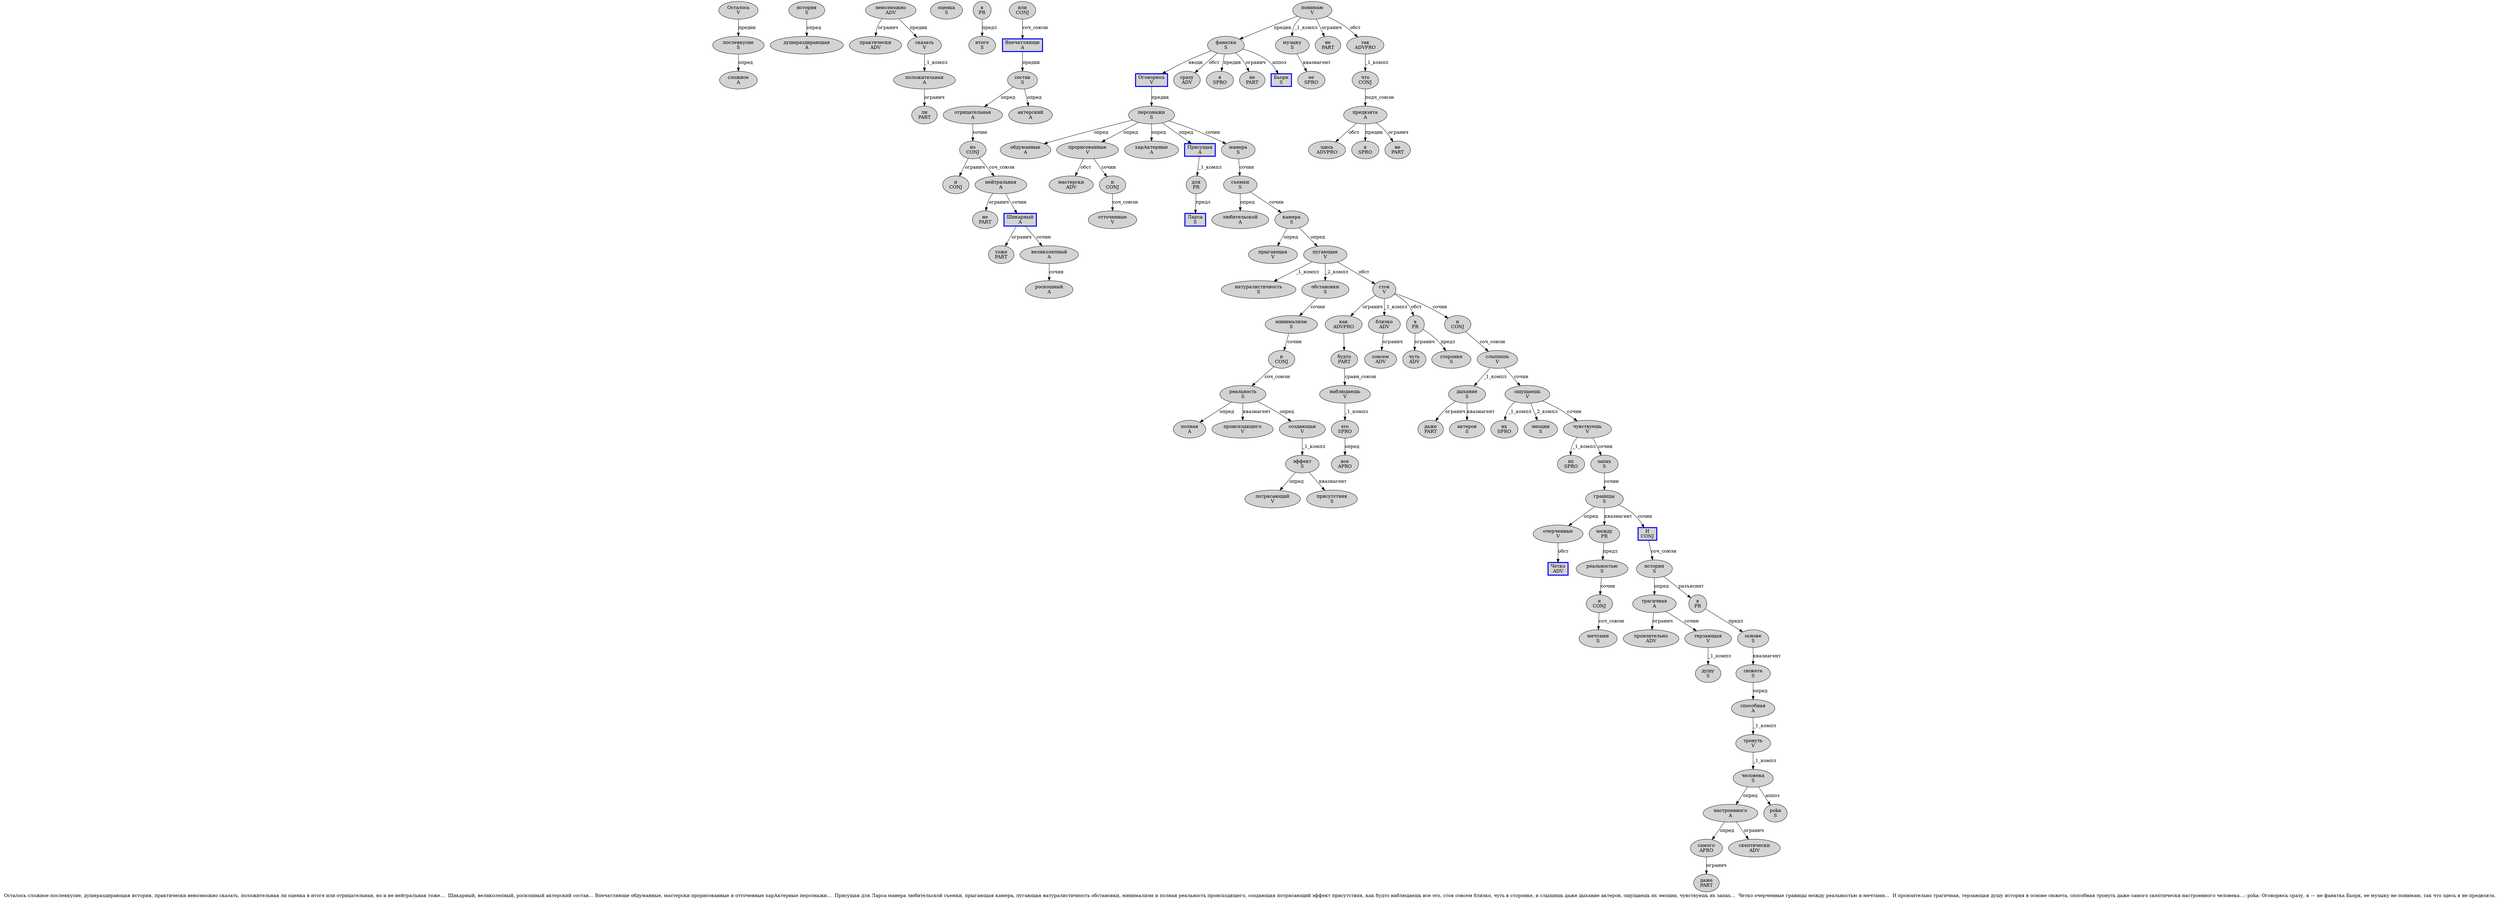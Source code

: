 digraph SENTENCE_951 {
	graph [label="Осталось сложное послевкусие, душераздирающая история, практически невозможно сказать, положительная ли оценка в итоге или отрицательная, но и не нейтральная тоже…  Шикарный, великолепный, роскошный актерский состав… Впечатляюще обдуманные, мастерски прорисованные и отточенные харАктерные персонажи…  Присущая для Ларса манера любительской съемки, прыгающая камера, пугающая натуралистичность обстановки, минимализм и полная реальность происходящего, создающая потрясающий эффект присутствия, как будто наблюдаешь все это, стоя совсем близко, чуть в сторонке, и слышишь даже дыхание актеров, ощущаешь их эмоции, чувствуешь их запах…  Четко очерченные границы между реальностью и мечтами…  И пронзительно трагичная, терзающая душу история в основе сюжета, способная тронуть даже самого скептически настроенного человека…: poka: Оговорюсь сразу, я — не фанатка Бьорк, ее музыку не понимаю, так что здесь я не предвзята."]
	node [style=filled]
		0 [label="Осталось
V" color="" fillcolor=lightgray penwidth=1 shape=ellipse]
		1 [label="сложное
A" color="" fillcolor=lightgray penwidth=1 shape=ellipse]
		2 [label="послевкусие
S" color="" fillcolor=lightgray penwidth=1 shape=ellipse]
		4 [label="душераздирающая
A" color="" fillcolor=lightgray penwidth=1 shape=ellipse]
		5 [label="история
S" color="" fillcolor=lightgray penwidth=1 shape=ellipse]
		7 [label="практически
ADV" color="" fillcolor=lightgray penwidth=1 shape=ellipse]
		8 [label="невозможно
ADV" color="" fillcolor=lightgray penwidth=1 shape=ellipse]
		9 [label="сказать
V" color="" fillcolor=lightgray penwidth=1 shape=ellipse]
		11 [label="положительная
A" color="" fillcolor=lightgray penwidth=1 shape=ellipse]
		12 [label="ли
PART" color="" fillcolor=lightgray penwidth=1 shape=ellipse]
		13 [label="оценка
S" color="" fillcolor=lightgray penwidth=1 shape=ellipse]
		14 [label="в
PR" color="" fillcolor=lightgray penwidth=1 shape=ellipse]
		15 [label="итоге
S" color="" fillcolor=lightgray penwidth=1 shape=ellipse]
		16 [label="или
CONJ" color="" fillcolor=lightgray penwidth=1 shape=ellipse]
		17 [label="отрицательная
A" color="" fillcolor=lightgray penwidth=1 shape=ellipse]
		19 [label="но
CONJ" color="" fillcolor=lightgray penwidth=1 shape=ellipse]
		20 [label="и
CONJ" color="" fillcolor=lightgray penwidth=1 shape=ellipse]
		21 [label="не
PART" color="" fillcolor=lightgray penwidth=1 shape=ellipse]
		22 [label="нейтральная
A" color="" fillcolor=lightgray penwidth=1 shape=ellipse]
		23 [label="тоже
PART" color="" fillcolor=lightgray penwidth=1 shape=ellipse]
		25 [label="Шикарный
A" color=blue fillcolor=lightgray penwidth=3 shape=box]
		27 [label="великолепный
A" color="" fillcolor=lightgray penwidth=1 shape=ellipse]
		29 [label="роскошный
A" color="" fillcolor=lightgray penwidth=1 shape=ellipse]
		30 [label="актерский
A" color="" fillcolor=lightgray penwidth=1 shape=ellipse]
		31 [label="состав
S" color="" fillcolor=lightgray penwidth=1 shape=ellipse]
		33 [label="Впечатляюще
A" color=blue fillcolor=lightgray penwidth=3 shape=box]
		34 [label="обдуманные
A" color="" fillcolor=lightgray penwidth=1 shape=ellipse]
		36 [label="мастерски
ADV" color="" fillcolor=lightgray penwidth=1 shape=ellipse]
		37 [label="прорисованные
V" color="" fillcolor=lightgray penwidth=1 shape=ellipse]
		38 [label="и
CONJ" color="" fillcolor=lightgray penwidth=1 shape=ellipse]
		39 [label="отточенные
V" color="" fillcolor=lightgray penwidth=1 shape=ellipse]
		40 [label="харАктерные
A" color="" fillcolor=lightgray penwidth=1 shape=ellipse]
		41 [label="персонажи
S" color="" fillcolor=lightgray penwidth=1 shape=ellipse]
		43 [label="Присущая
A" color=blue fillcolor=lightgray penwidth=3 shape=box]
		44 [label="для
PR" color="" fillcolor=lightgray penwidth=1 shape=ellipse]
		45 [label="Ларса
S" color=blue fillcolor=lightgray penwidth=3 shape=box]
		46 [label="манера
S" color="" fillcolor=lightgray penwidth=1 shape=ellipse]
		47 [label="любительской
A" color="" fillcolor=lightgray penwidth=1 shape=ellipse]
		48 [label="съемки
S" color="" fillcolor=lightgray penwidth=1 shape=ellipse]
		50 [label="прыгающая
V" color="" fillcolor=lightgray penwidth=1 shape=ellipse]
		51 [label="камера
S" color="" fillcolor=lightgray penwidth=1 shape=ellipse]
		53 [label="пугающая
V" color="" fillcolor=lightgray penwidth=1 shape=ellipse]
		54 [label="натуралистичность
S" color="" fillcolor=lightgray penwidth=1 shape=ellipse]
		55 [label="обстановки
S" color="" fillcolor=lightgray penwidth=1 shape=ellipse]
		57 [label="минимализм
S" color="" fillcolor=lightgray penwidth=1 shape=ellipse]
		58 [label="и
CONJ" color="" fillcolor=lightgray penwidth=1 shape=ellipse]
		59 [label="полная
A" color="" fillcolor=lightgray penwidth=1 shape=ellipse]
		60 [label="реальность
S" color="" fillcolor=lightgray penwidth=1 shape=ellipse]
		61 [label="происходящего
V" color="" fillcolor=lightgray penwidth=1 shape=ellipse]
		63 [label="создающая
V" color="" fillcolor=lightgray penwidth=1 shape=ellipse]
		64 [label="потрясающий
V" color="" fillcolor=lightgray penwidth=1 shape=ellipse]
		65 [label="эффект
S" color="" fillcolor=lightgray penwidth=1 shape=ellipse]
		66 [label="присутствия
S" color="" fillcolor=lightgray penwidth=1 shape=ellipse]
		68 [label="как
ADVPRO" color="" fillcolor=lightgray penwidth=1 shape=ellipse]
		69 [label="будто
PART" color="" fillcolor=lightgray penwidth=1 shape=ellipse]
		70 [label="наблюдаешь
V" color="" fillcolor=lightgray penwidth=1 shape=ellipse]
		71 [label="все
APRO" color="" fillcolor=lightgray penwidth=1 shape=ellipse]
		72 [label="это
SPRO" color="" fillcolor=lightgray penwidth=1 shape=ellipse]
		74 [label="стоя
V" color="" fillcolor=lightgray penwidth=1 shape=ellipse]
		75 [label="совсем
ADV" color="" fillcolor=lightgray penwidth=1 shape=ellipse]
		76 [label="близко
ADV" color="" fillcolor=lightgray penwidth=1 shape=ellipse]
		78 [label="чуть
ADV" color="" fillcolor=lightgray penwidth=1 shape=ellipse]
		79 [label="в
PR" color="" fillcolor=lightgray penwidth=1 shape=ellipse]
		80 [label="сторонке
S" color="" fillcolor=lightgray penwidth=1 shape=ellipse]
		82 [label="и
CONJ" color="" fillcolor=lightgray penwidth=1 shape=ellipse]
		83 [label="слышишь
V" color="" fillcolor=lightgray penwidth=1 shape=ellipse]
		84 [label="даже
PART" color="" fillcolor=lightgray penwidth=1 shape=ellipse]
		85 [label="дыхание
S" color="" fillcolor=lightgray penwidth=1 shape=ellipse]
		86 [label="актеров
S" color="" fillcolor=lightgray penwidth=1 shape=ellipse]
		88 [label="ощущаешь
V" color="" fillcolor=lightgray penwidth=1 shape=ellipse]
		89 [label="их
SPRO" color="" fillcolor=lightgray penwidth=1 shape=ellipse]
		90 [label="эмоции
S" color="" fillcolor=lightgray penwidth=1 shape=ellipse]
		92 [label="чувствуешь
V" color="" fillcolor=lightgray penwidth=1 shape=ellipse]
		93 [label="их
SPRO" color="" fillcolor=lightgray penwidth=1 shape=ellipse]
		94 [label="запах
S" color="" fillcolor=lightgray penwidth=1 shape=ellipse]
		96 [label="Четко
ADV" color=blue fillcolor=lightgray penwidth=3 shape=box]
		97 [label="очерченные
V" color="" fillcolor=lightgray penwidth=1 shape=ellipse]
		98 [label="границы
S" color="" fillcolor=lightgray penwidth=1 shape=ellipse]
		99 [label="между
PR" color="" fillcolor=lightgray penwidth=1 shape=ellipse]
		100 [label="реальностью
S" color="" fillcolor=lightgray penwidth=1 shape=ellipse]
		101 [label="и
CONJ" color="" fillcolor=lightgray penwidth=1 shape=ellipse]
		102 [label="мечтами
S" color="" fillcolor=lightgray penwidth=1 shape=ellipse]
		104 [label="И
CONJ" color=blue fillcolor=lightgray penwidth=3 shape=box]
		105 [label="пронзительно
ADV" color="" fillcolor=lightgray penwidth=1 shape=ellipse]
		106 [label="трагичная
A" color="" fillcolor=lightgray penwidth=1 shape=ellipse]
		108 [label="терзающая
V" color="" fillcolor=lightgray penwidth=1 shape=ellipse]
		109 [label="душу
S" color="" fillcolor=lightgray penwidth=1 shape=ellipse]
		110 [label="история
S" color="" fillcolor=lightgray penwidth=1 shape=ellipse]
		111 [label="в
PR" color="" fillcolor=lightgray penwidth=1 shape=ellipse]
		112 [label="основе
S" color="" fillcolor=lightgray penwidth=1 shape=ellipse]
		113 [label="сюжета
S" color="" fillcolor=lightgray penwidth=1 shape=ellipse]
		115 [label="способная
A" color="" fillcolor=lightgray penwidth=1 shape=ellipse]
		116 [label="тронуть
V" color="" fillcolor=lightgray penwidth=1 shape=ellipse]
		117 [label="даже
PART" color="" fillcolor=lightgray penwidth=1 shape=ellipse]
		118 [label="самого
APRO" color="" fillcolor=lightgray penwidth=1 shape=ellipse]
		119 [label="скептически
ADV" color="" fillcolor=lightgray penwidth=1 shape=ellipse]
		120 [label="настроенного
A" color="" fillcolor=lightgray penwidth=1 shape=ellipse]
		121 [label="человека
S" color="" fillcolor=lightgray penwidth=1 shape=ellipse]
		124 [label="poka
S" color="" fillcolor=lightgray penwidth=1 shape=ellipse]
		126 [label="Оговорюсь
V" color=blue fillcolor=lightgray penwidth=3 shape=box]
		127 [label="сразу
ADV" color="" fillcolor=lightgray penwidth=1 shape=ellipse]
		129 [label="я
SPRO" color="" fillcolor=lightgray penwidth=1 shape=ellipse]
		131 [label="не
PART" color="" fillcolor=lightgray penwidth=1 shape=ellipse]
		132 [label="фанатка
S" color="" fillcolor=lightgray penwidth=1 shape=ellipse]
		133 [label="Бьорк
S" color=blue fillcolor=lightgray penwidth=3 shape=box]
		135 [label="ее
SPRO" color="" fillcolor=lightgray penwidth=1 shape=ellipse]
		136 [label="музыку
S" color="" fillcolor=lightgray penwidth=1 shape=ellipse]
		137 [label="не
PART" color="" fillcolor=lightgray penwidth=1 shape=ellipse]
		138 [label="понимаю
V" color="" fillcolor=lightgray penwidth=1 shape=ellipse]
		140 [label="так
ADVPRO" color="" fillcolor=lightgray penwidth=1 shape=ellipse]
		141 [label="что
CONJ" color="" fillcolor=lightgray penwidth=1 shape=ellipse]
		142 [label="здесь
ADVPRO" color="" fillcolor=lightgray penwidth=1 shape=ellipse]
		143 [label="я
SPRO" color="" fillcolor=lightgray penwidth=1 shape=ellipse]
		144 [label="не
PART" color="" fillcolor=lightgray penwidth=1 shape=ellipse]
		145 [label="предвзята
A" color="" fillcolor=lightgray penwidth=1 shape=ellipse]
			17 -> 19 [label="сочин"]
			106 -> 105 [label="огранич"]
			106 -> 108 [label="сочин"]
			99 -> 100 [label="предл"]
			126 -> 41 [label="предик"]
			9 -> 11 [label="_1_компл"]
			116 -> 121 [label="_1_компл"]
			55 -> 57 [label="сочин"]
			48 -> 47 [label="опред"]
			48 -> 51 [label="сочин"]
			113 -> 115 [label="опред"]
			112 -> 113 [label="квазиагент"]
			85 -> 84 [label="огранич"]
			85 -> 86 [label="квазиагент"]
			11 -> 12 [label="огранич"]
			88 -> 89 [label="_1_компл"]
			88 -> 90 [label="_2_компл"]
			88 -> 92 [label="сочин"]
			121 -> 120 [label="опред"]
			121 -> 124 [label="аппоз"]
			25 -> 23 [label="огранич"]
			25 -> 27 [label="сочин"]
			27 -> 29 [label="сочин"]
			141 -> 145 [label="подч_союзн"]
			140 -> 141 [label="_1_компл"]
			57 -> 58 [label="сочин"]
			8 -> 7 [label="огранич"]
			8 -> 9 [label="предик"]
			115 -> 116 [label="_1_компл"]
			14 -> 15 [label="предл"]
			58 -> 60 [label="соч_союзн"]
			69 -> 70 [label="сравн_союзн"]
			53 -> 54 [label="_1_компл"]
			53 -> 55 [label="_2_компл"]
			53 -> 74 [label="обст"]
			76 -> 75 [label="огранич"]
			31 -> 17 [label="опред"]
			31 -> 30 [label="опред"]
			101 -> 102 [label="соч_союзн"]
			110 -> 106 [label="опред"]
			110 -> 111 [label="разъяснит"]
			43 -> 44 [label="_1_компл"]
			41 -> 34 [label="опред"]
			41 -> 37 [label="опред"]
			41 -> 40 [label="опред"]
			41 -> 43 [label="опред"]
			41 -> 46 [label="сочин"]
			136 -> 135 [label="квазиагент"]
			38 -> 39 [label="соч_союзн"]
			98 -> 97 [label="опред"]
			98 -> 99 [label="квазиагент"]
			98 -> 104 [label="сочин"]
			94 -> 98 [label="сочин"]
			111 -> 112 [label="предл"]
			118 -> 117 [label="огранич"]
			37 -> 36 [label="обст"]
			37 -> 38 [label="сочин"]
			60 -> 59 [label="опред"]
			60 -> 61 [label="квазиагент"]
			60 -> 63 [label="опред"]
			33 -> 31 [label="предик"]
			132 -> 126 [label="вводн"]
			132 -> 127 [label="обст"]
			132 -> 129 [label="предик"]
			132 -> 131 [label="огранич"]
			132 -> 133 [label="аппоз"]
			2 -> 1 [label="опред"]
			19 -> 20 [label="огранич"]
			19 -> 22 [label="соч_союзн"]
			97 -> 96 [label="обст"]
			44 -> 45 [label="предл"]
			100 -> 101 [label="сочин"]
			79 -> 78 [label="огранич"]
			79 -> 80 [label="предл"]
			63 -> 65 [label="_1_компл"]
			70 -> 72 [label="_1_компл"]
			104 -> 110 [label="соч_союзн"]
			108 -> 109 [label="_1_компл"]
			138 -> 132 [label="предик"]
			138 -> 136 [label="_1_компл"]
			138 -> 137 [label="огранич"]
			138 -> 140 [label="обст"]
			0 -> 2 [label="предик"]
			83 -> 85 [label="_1_компл"]
			83 -> 88 [label="сочин"]
			74 -> 68 [label="огранич"]
			74 -> 76 [label="_1_компл"]
			74 -> 79 [label="обст"]
			74 -> 82 [label="сочин"]
			5 -> 4 [label="опред"]
			92 -> 93 [label="_1_компл"]
			92 -> 94 [label="сочин"]
			72 -> 71 [label="опред"]
			51 -> 50 [label="опред"]
			51 -> 53 [label="опред"]
			46 -> 48 [label="сочин"]
			120 -> 118 [label="опред"]
			120 -> 119 [label="огранич"]
			82 -> 83 [label="соч_союзн"]
			16 -> 33 [label="соч_союзн"]
			22 -> 21 [label="огранич"]
			22 -> 25 [label="сочин"]
			65 -> 64 [label="опред"]
			65 -> 66 [label="квазиагент"]
			145 -> 142 [label="обст"]
			145 -> 143 [label="предик"]
			145 -> 144 [label="огранич"]
			68 -> 69
}